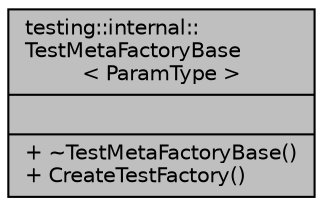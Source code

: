 digraph "testing::internal::TestMetaFactoryBase&lt; ParamType &gt;"
{
 // LATEX_PDF_SIZE
  edge [fontname="Helvetica",fontsize="10",labelfontname="Helvetica",labelfontsize="10"];
  node [fontname="Helvetica",fontsize="10",shape=record];
  Node1 [label="{testing::internal::\lTestMetaFactoryBase\l\< ParamType \>\n||+ ~TestMetaFactoryBase()\l+ CreateTestFactory()\l}",height=0.2,width=0.4,color="black", fillcolor="grey75", style="filled", fontcolor="black",tooltip=" "];
}
